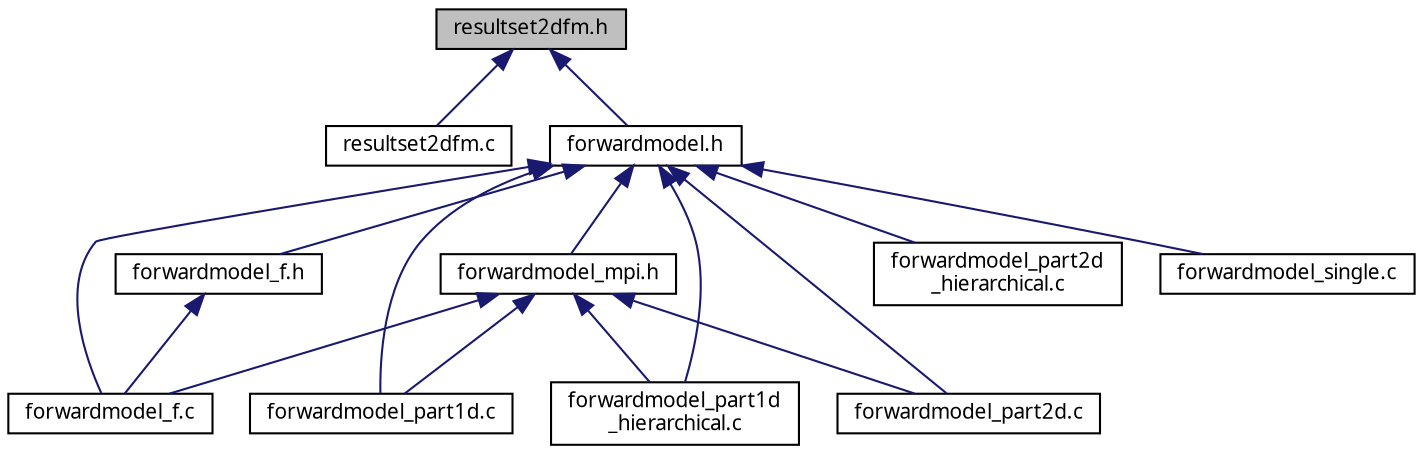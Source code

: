 digraph "resultset2dfm.h"
{
  edge [fontname="FreeSans.ttf",fontsize="10",labelfontname="FreeSans.ttf",labelfontsize="10"];
  node [fontname="FreeSans.ttf",fontsize="10",shape=record];
  Node1 [label="resultset2dfm.h",height=0.2,width=0.4,color="black", fillcolor="grey75", style="filled", fontcolor="black"];
  Node1 -> Node2 [dir="back",color="midnightblue",fontsize="10",style="solid",fontname="FreeSans.ttf"];
  Node2 [label="resultset2dfm.c",height=0.2,width=0.4,color="black", fillcolor="white", style="filled",URL="$resultset2dfm_8c.html"];
  Node1 -> Node3 [dir="back",color="midnightblue",fontsize="10",style="solid",fontname="FreeSans.ttf"];
  Node3 [label="forwardmodel.h",height=0.2,width=0.4,color="black", fillcolor="white", style="filled",URL="$forwardmodel_8h.html",tooltip="Simple Forward Model Routines. "];
  Node3 -> Node4 [dir="back",color="midnightblue",fontsize="10",style="solid",fontname="FreeSans.ttf"];
  Node4 [label="forwardmodel_f.c",height=0.2,width=0.4,color="black", fillcolor="white", style="filled",URL="$forwardmodel__f_8c.html"];
  Node3 -> Node5 [dir="back",color="midnightblue",fontsize="10",style="solid",fontname="FreeSans.ttf"];
  Node5 [label="forwardmodel_part1d.c",height=0.2,width=0.4,color="black", fillcolor="white", style="filled",URL="$forwardmodel__part1d_8c.html"];
  Node3 -> Node6 [dir="back",color="midnightblue",fontsize="10",style="solid",fontname="FreeSans.ttf"];
  Node6 [label="forwardmodel_part1d\l_hierarchical.c",height=0.2,width=0.4,color="black", fillcolor="white", style="filled",URL="$forwardmodel__part1d__hierarchical_8c.html"];
  Node3 -> Node7 [dir="back",color="midnightblue",fontsize="10",style="solid",fontname="FreeSans.ttf"];
  Node7 [label="forwardmodel_part2d.c",height=0.2,width=0.4,color="black", fillcolor="white", style="filled",URL="$forwardmodel__part2d_8c.html"];
  Node3 -> Node8 [dir="back",color="midnightblue",fontsize="10",style="solid",fontname="FreeSans.ttf"];
  Node8 [label="forwardmodel_part2d\l_hierarchical.c",height=0.2,width=0.4,color="black", fillcolor="white", style="filled",URL="$forwardmodel__part2d__hierarchical_8c.html"];
  Node3 -> Node9 [dir="back",color="midnightblue",fontsize="10",style="solid",fontname="FreeSans.ttf"];
  Node9 [label="forwardmodel_single.c",height=0.2,width=0.4,color="black", fillcolor="white", style="filled",URL="$forwardmodel__single_8c.html"];
  Node3 -> Node10 [dir="back",color="midnightblue",fontsize="10",style="solid",fontname="FreeSans.ttf"];
  Node10 [label="forwardmodel_f.h",height=0.2,width=0.4,color="black", fillcolor="white", style="filled",URL="$forwardmodel__f_8h.html"];
  Node10 -> Node4 [dir="back",color="midnightblue",fontsize="10",style="solid",fontname="FreeSans.ttf"];
  Node3 -> Node11 [dir="back",color="midnightblue",fontsize="10",style="solid",fontname="FreeSans.ttf"];
  Node11 [label="forwardmodel_mpi.h",height=0.2,width=0.4,color="black", fillcolor="white", style="filled",URL="$forwardmodel__mpi_8h.html"];
  Node11 -> Node4 [dir="back",color="midnightblue",fontsize="10",style="solid",fontname="FreeSans.ttf"];
  Node11 -> Node5 [dir="back",color="midnightblue",fontsize="10",style="solid",fontname="FreeSans.ttf"];
  Node11 -> Node6 [dir="back",color="midnightblue",fontsize="10",style="solid",fontname="FreeSans.ttf"];
  Node11 -> Node7 [dir="back",color="midnightblue",fontsize="10",style="solid",fontname="FreeSans.ttf"];
}
